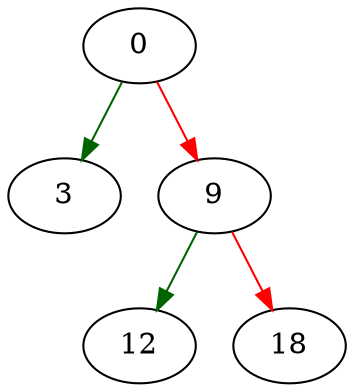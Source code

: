 strict digraph "cleanup" {
	// Node definitions.
	0 [entry=true];
	3;
	9;
	12;
	18;

	// Edge definitions.
	0 -> 3 [
		color=darkgreen
		cond=true
	];
	0 -> 9 [
		color=red
		cond=false
	];
	9 -> 12 [
		color=darkgreen
		cond=true
	];
	9 -> 18 [
		color=red
		cond=false
	];
}